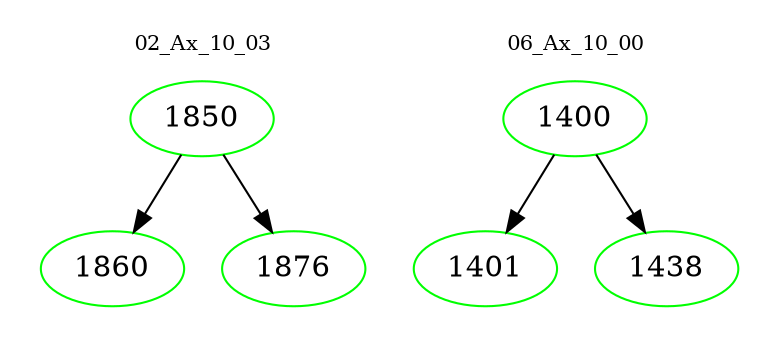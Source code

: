 digraph{
subgraph cluster_0 {
color = white
label = "02_Ax_10_03";
fontsize=10;
T0_1850 [label="1850", color="green"]
T0_1850 -> T0_1860 [color="black"]
T0_1860 [label="1860", color="green"]
T0_1850 -> T0_1876 [color="black"]
T0_1876 [label="1876", color="green"]
}
subgraph cluster_1 {
color = white
label = "06_Ax_10_00";
fontsize=10;
T1_1400 [label="1400", color="green"]
T1_1400 -> T1_1401 [color="black"]
T1_1401 [label="1401", color="green"]
T1_1400 -> T1_1438 [color="black"]
T1_1438 [label="1438", color="green"]
}
}
